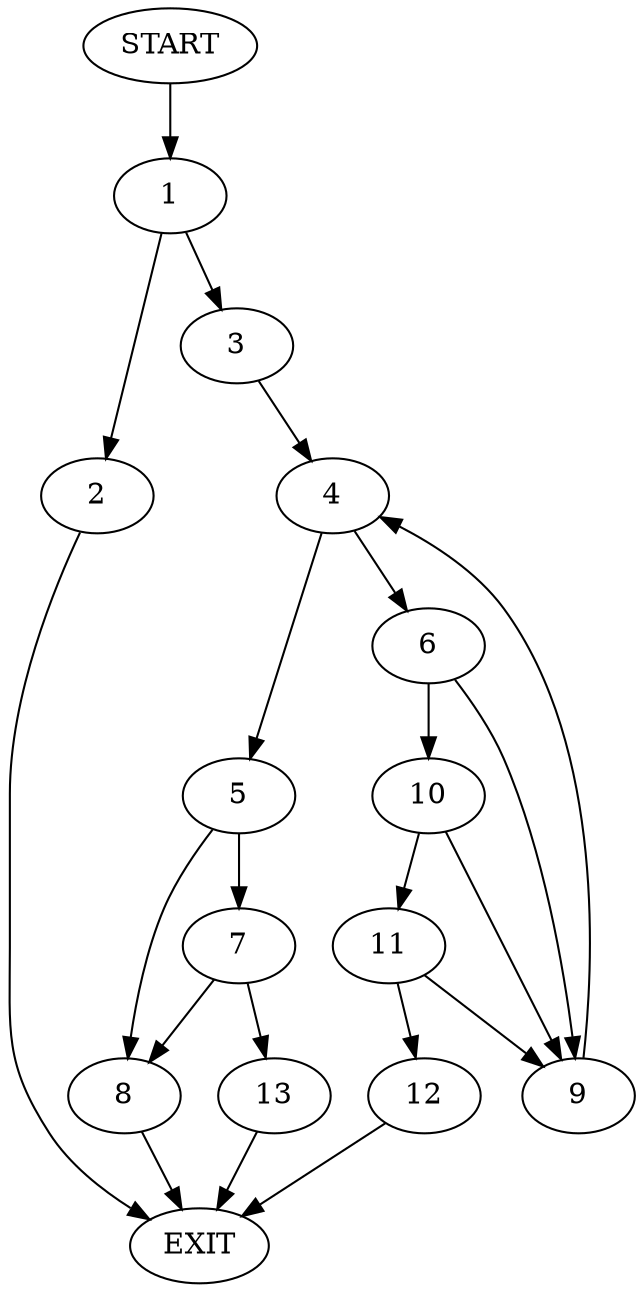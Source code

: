 digraph {
0 [label="START"]
14 [label="EXIT"]
0 -> 1
1 -> 2
1 -> 3
3 -> 4
2 -> 14
4 -> 5
4 -> 6
5 -> 7
5 -> 8
6 -> 9
6 -> 10
9 -> 4
10 -> 9
10 -> 11
11 -> 9
11 -> 12
12 -> 14
7 -> 8
7 -> 13
8 -> 14
13 -> 14
}

